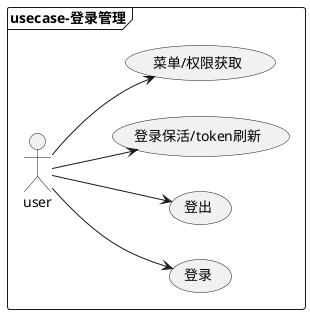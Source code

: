 @startuml login

' title 登录管理
skinparam defaultFontName '宋体'

left to right direction

frame usecase-登录管理 {
    actor user as u1

    u1 --> (登录)
    u1 --> (登出)
    u1 --> (登录保活/token刷新)
    u1 --> (菜单/权限获取)
}

@enduml